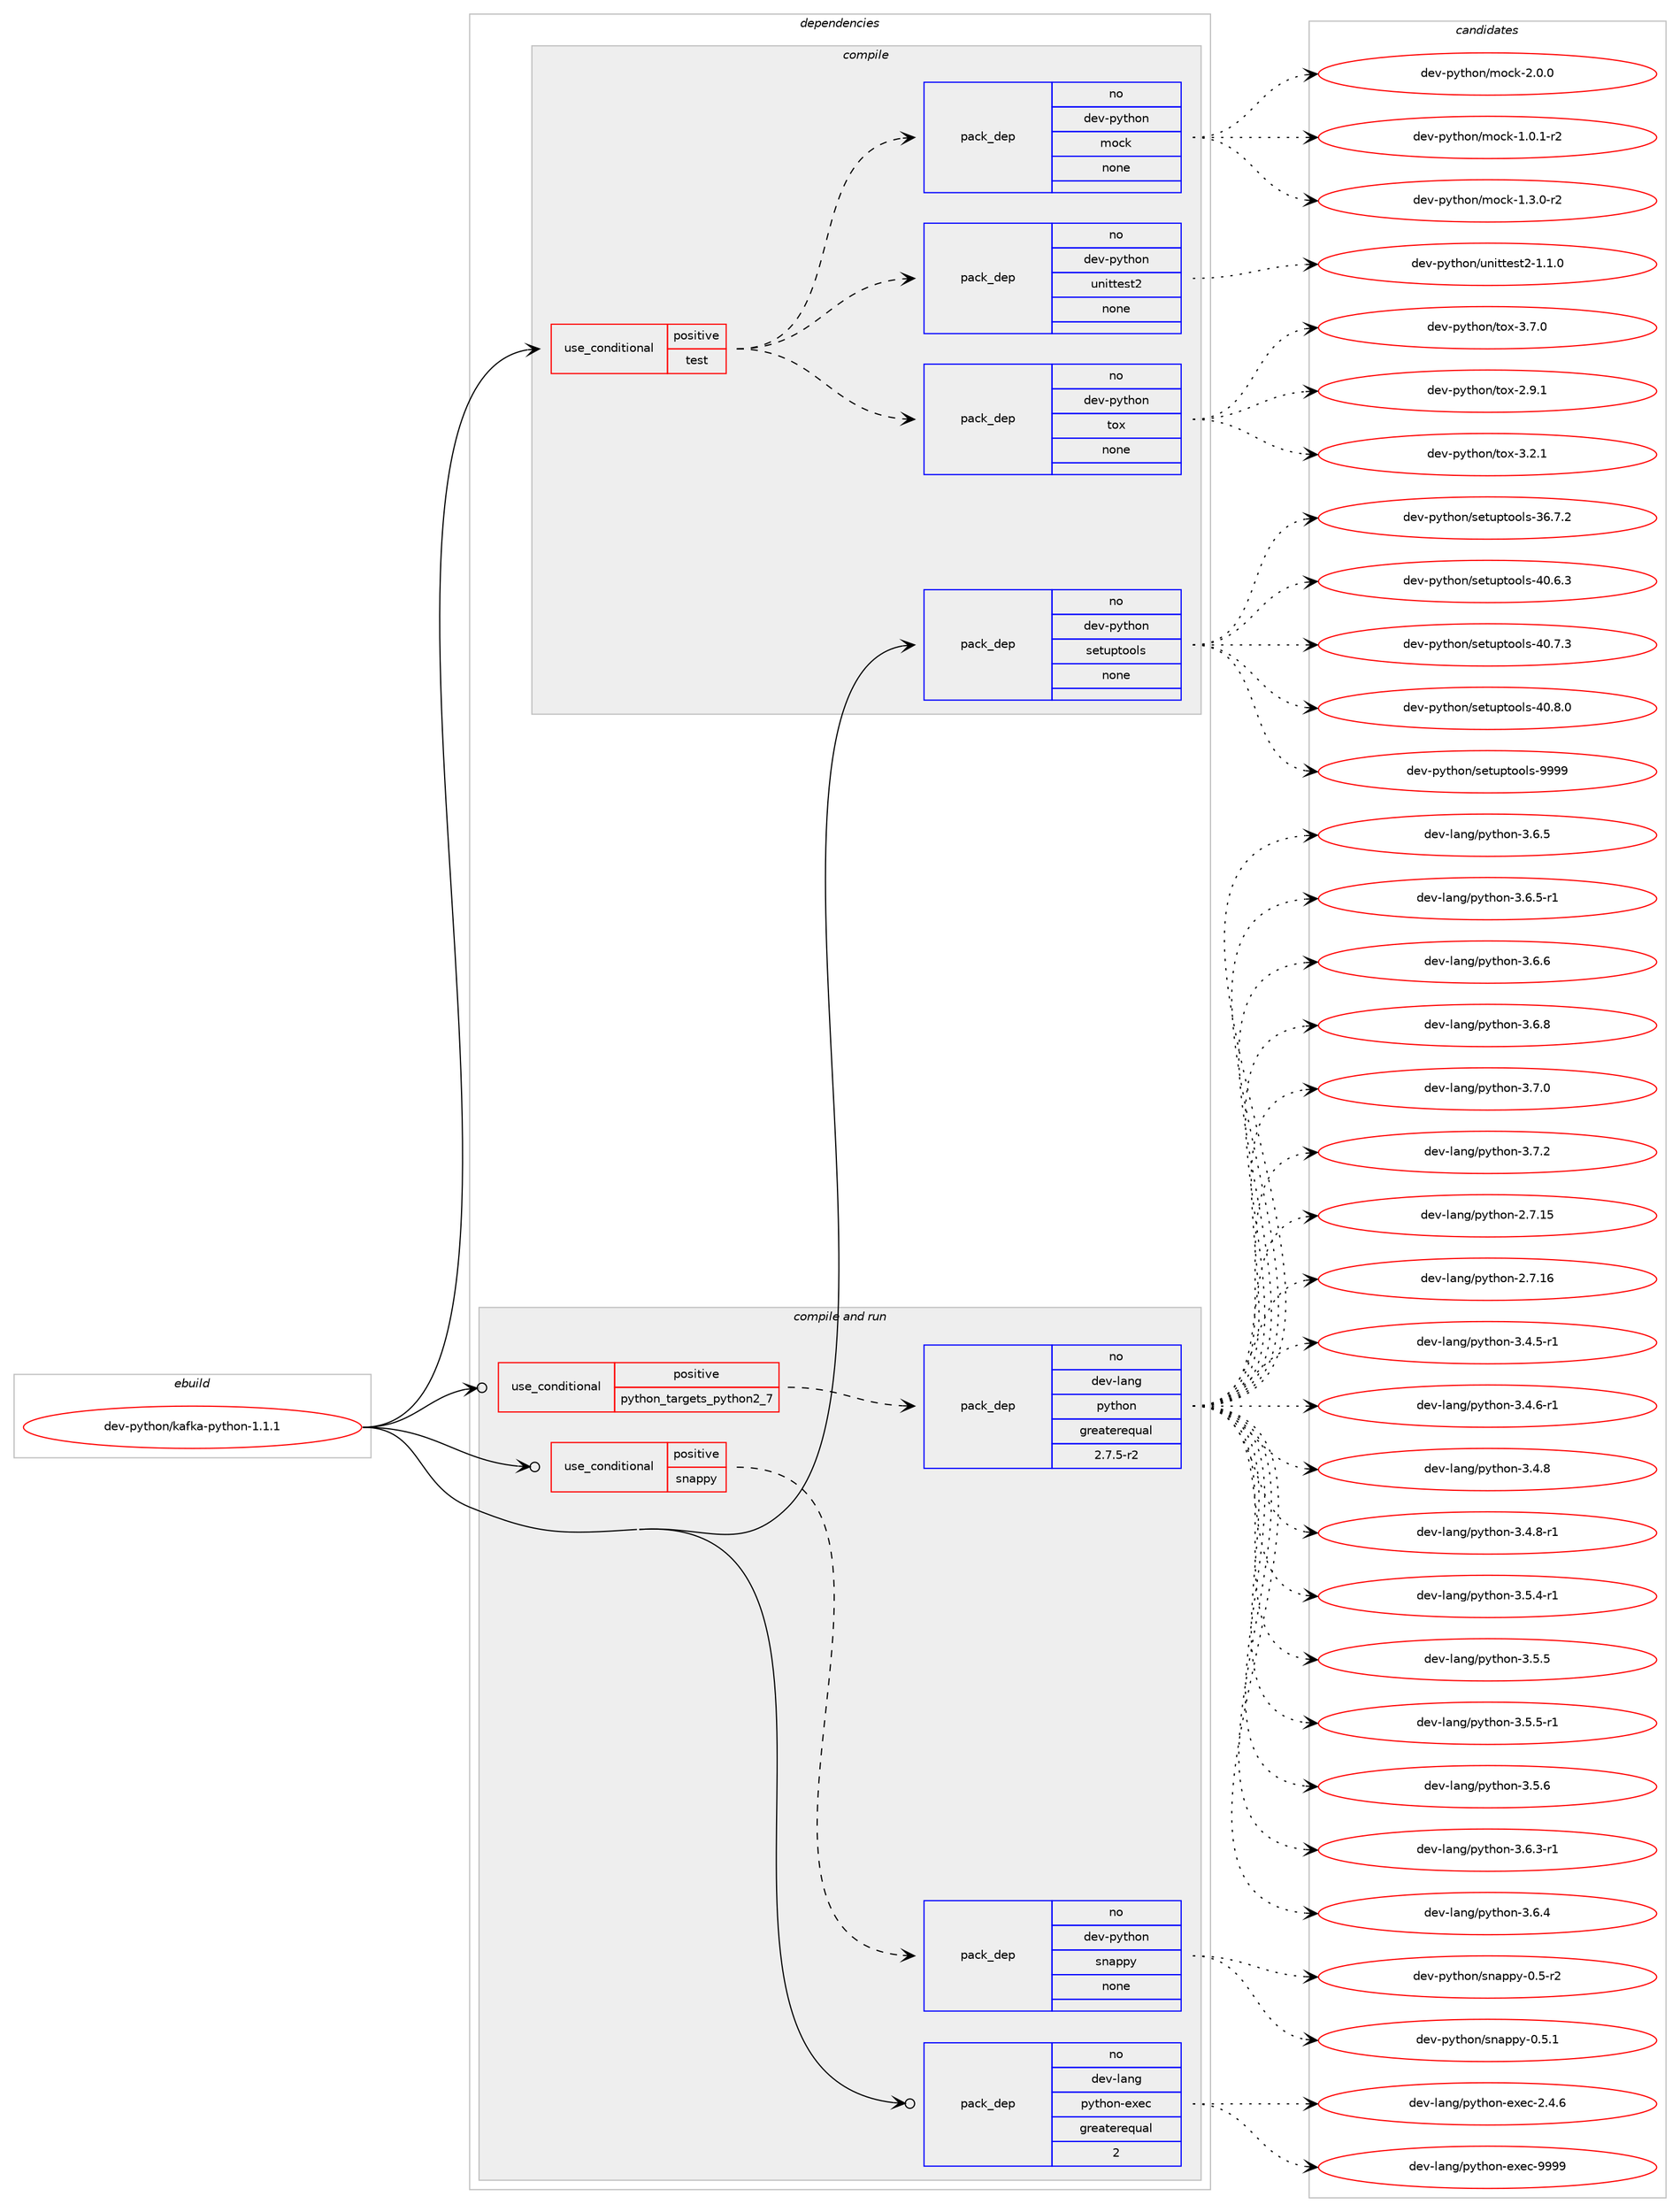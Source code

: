 digraph prolog {

# *************
# Graph options
# *************

newrank=true;
concentrate=true;
compound=true;
graph [rankdir=LR,fontname=Helvetica,fontsize=10,ranksep=1.5];#, ranksep=2.5, nodesep=0.2];
edge  [arrowhead=vee];
node  [fontname=Helvetica,fontsize=10];

# **********
# The ebuild
# **********

subgraph cluster_leftcol {
color=gray;
rank=same;
label=<<i>ebuild</i>>;
id [label="dev-python/kafka-python-1.1.1", color=red, width=4, href="../dev-python/kafka-python-1.1.1.svg"];
}

# ****************
# The dependencies
# ****************

subgraph cluster_midcol {
color=gray;
label=<<i>dependencies</i>>;
subgraph cluster_compile {
fillcolor="#eeeeee";
style=filled;
label=<<i>compile</i>>;
subgraph cond376597 {
dependency1416205 [label=<<TABLE BORDER="0" CELLBORDER="1" CELLSPACING="0" CELLPADDING="4"><TR><TD ROWSPAN="3" CELLPADDING="10">use_conditional</TD></TR><TR><TD>positive</TD></TR><TR><TD>test</TD></TR></TABLE>>, shape=none, color=red];
subgraph pack1016336 {
dependency1416206 [label=<<TABLE BORDER="0" CELLBORDER="1" CELLSPACING="0" CELLPADDING="4" WIDTH="220"><TR><TD ROWSPAN="6" CELLPADDING="30">pack_dep</TD></TR><TR><TD WIDTH="110">no</TD></TR><TR><TD>dev-python</TD></TR><TR><TD>mock</TD></TR><TR><TD>none</TD></TR><TR><TD></TD></TR></TABLE>>, shape=none, color=blue];
}
dependency1416205:e -> dependency1416206:w [weight=20,style="dashed",arrowhead="vee"];
subgraph pack1016337 {
dependency1416207 [label=<<TABLE BORDER="0" CELLBORDER="1" CELLSPACING="0" CELLPADDING="4" WIDTH="220"><TR><TD ROWSPAN="6" CELLPADDING="30">pack_dep</TD></TR><TR><TD WIDTH="110">no</TD></TR><TR><TD>dev-python</TD></TR><TR><TD>tox</TD></TR><TR><TD>none</TD></TR><TR><TD></TD></TR></TABLE>>, shape=none, color=blue];
}
dependency1416205:e -> dependency1416207:w [weight=20,style="dashed",arrowhead="vee"];
subgraph pack1016338 {
dependency1416208 [label=<<TABLE BORDER="0" CELLBORDER="1" CELLSPACING="0" CELLPADDING="4" WIDTH="220"><TR><TD ROWSPAN="6" CELLPADDING="30">pack_dep</TD></TR><TR><TD WIDTH="110">no</TD></TR><TR><TD>dev-python</TD></TR><TR><TD>unittest2</TD></TR><TR><TD>none</TD></TR><TR><TD></TD></TR></TABLE>>, shape=none, color=blue];
}
dependency1416205:e -> dependency1416208:w [weight=20,style="dashed",arrowhead="vee"];
}
id:e -> dependency1416205:w [weight=20,style="solid",arrowhead="vee"];
subgraph pack1016339 {
dependency1416209 [label=<<TABLE BORDER="0" CELLBORDER="1" CELLSPACING="0" CELLPADDING="4" WIDTH="220"><TR><TD ROWSPAN="6" CELLPADDING="30">pack_dep</TD></TR><TR><TD WIDTH="110">no</TD></TR><TR><TD>dev-python</TD></TR><TR><TD>setuptools</TD></TR><TR><TD>none</TD></TR><TR><TD></TD></TR></TABLE>>, shape=none, color=blue];
}
id:e -> dependency1416209:w [weight=20,style="solid",arrowhead="vee"];
}
subgraph cluster_compileandrun {
fillcolor="#eeeeee";
style=filled;
label=<<i>compile and run</i>>;
subgraph cond376598 {
dependency1416210 [label=<<TABLE BORDER="0" CELLBORDER="1" CELLSPACING="0" CELLPADDING="4"><TR><TD ROWSPAN="3" CELLPADDING="10">use_conditional</TD></TR><TR><TD>positive</TD></TR><TR><TD>python_targets_python2_7</TD></TR></TABLE>>, shape=none, color=red];
subgraph pack1016340 {
dependency1416211 [label=<<TABLE BORDER="0" CELLBORDER="1" CELLSPACING="0" CELLPADDING="4" WIDTH="220"><TR><TD ROWSPAN="6" CELLPADDING="30">pack_dep</TD></TR><TR><TD WIDTH="110">no</TD></TR><TR><TD>dev-lang</TD></TR><TR><TD>python</TD></TR><TR><TD>greaterequal</TD></TR><TR><TD>2.7.5-r2</TD></TR></TABLE>>, shape=none, color=blue];
}
dependency1416210:e -> dependency1416211:w [weight=20,style="dashed",arrowhead="vee"];
}
id:e -> dependency1416210:w [weight=20,style="solid",arrowhead="odotvee"];
subgraph cond376599 {
dependency1416212 [label=<<TABLE BORDER="0" CELLBORDER="1" CELLSPACING="0" CELLPADDING="4"><TR><TD ROWSPAN="3" CELLPADDING="10">use_conditional</TD></TR><TR><TD>positive</TD></TR><TR><TD>snappy</TD></TR></TABLE>>, shape=none, color=red];
subgraph pack1016341 {
dependency1416213 [label=<<TABLE BORDER="0" CELLBORDER="1" CELLSPACING="0" CELLPADDING="4" WIDTH="220"><TR><TD ROWSPAN="6" CELLPADDING="30">pack_dep</TD></TR><TR><TD WIDTH="110">no</TD></TR><TR><TD>dev-python</TD></TR><TR><TD>snappy</TD></TR><TR><TD>none</TD></TR><TR><TD></TD></TR></TABLE>>, shape=none, color=blue];
}
dependency1416212:e -> dependency1416213:w [weight=20,style="dashed",arrowhead="vee"];
}
id:e -> dependency1416212:w [weight=20,style="solid",arrowhead="odotvee"];
subgraph pack1016342 {
dependency1416214 [label=<<TABLE BORDER="0" CELLBORDER="1" CELLSPACING="0" CELLPADDING="4" WIDTH="220"><TR><TD ROWSPAN="6" CELLPADDING="30">pack_dep</TD></TR><TR><TD WIDTH="110">no</TD></TR><TR><TD>dev-lang</TD></TR><TR><TD>python-exec</TD></TR><TR><TD>greaterequal</TD></TR><TR><TD>2</TD></TR></TABLE>>, shape=none, color=blue];
}
id:e -> dependency1416214:w [weight=20,style="solid",arrowhead="odotvee"];
}
subgraph cluster_run {
fillcolor="#eeeeee";
style=filled;
label=<<i>run</i>>;
}
}

# **************
# The candidates
# **************

subgraph cluster_choices {
rank=same;
color=gray;
label=<<i>candidates</i>>;

subgraph choice1016336 {
color=black;
nodesep=1;
choice1001011184511212111610411111047109111991074549464846494511450 [label="dev-python/mock-1.0.1-r2", color=red, width=4,href="../dev-python/mock-1.0.1-r2.svg"];
choice1001011184511212111610411111047109111991074549465146484511450 [label="dev-python/mock-1.3.0-r2", color=red, width=4,href="../dev-python/mock-1.3.0-r2.svg"];
choice100101118451121211161041111104710911199107455046484648 [label="dev-python/mock-2.0.0", color=red, width=4,href="../dev-python/mock-2.0.0.svg"];
dependency1416206:e -> choice1001011184511212111610411111047109111991074549464846494511450:w [style=dotted,weight="100"];
dependency1416206:e -> choice1001011184511212111610411111047109111991074549465146484511450:w [style=dotted,weight="100"];
dependency1416206:e -> choice100101118451121211161041111104710911199107455046484648:w [style=dotted,weight="100"];
}
subgraph choice1016337 {
color=black;
nodesep=1;
choice1001011184511212111610411111047116111120455046574649 [label="dev-python/tox-2.9.1", color=red, width=4,href="../dev-python/tox-2.9.1.svg"];
choice1001011184511212111610411111047116111120455146504649 [label="dev-python/tox-3.2.1", color=red, width=4,href="../dev-python/tox-3.2.1.svg"];
choice1001011184511212111610411111047116111120455146554648 [label="dev-python/tox-3.7.0", color=red, width=4,href="../dev-python/tox-3.7.0.svg"];
dependency1416207:e -> choice1001011184511212111610411111047116111120455046574649:w [style=dotted,weight="100"];
dependency1416207:e -> choice1001011184511212111610411111047116111120455146504649:w [style=dotted,weight="100"];
dependency1416207:e -> choice1001011184511212111610411111047116111120455146554648:w [style=dotted,weight="100"];
}
subgraph choice1016338 {
color=black;
nodesep=1;
choice100101118451121211161041111104711711010511611610111511650454946494648 [label="dev-python/unittest2-1.1.0", color=red, width=4,href="../dev-python/unittest2-1.1.0.svg"];
dependency1416208:e -> choice100101118451121211161041111104711711010511611610111511650454946494648:w [style=dotted,weight="100"];
}
subgraph choice1016339 {
color=black;
nodesep=1;
choice100101118451121211161041111104711510111611711211611111110811545515446554650 [label="dev-python/setuptools-36.7.2", color=red, width=4,href="../dev-python/setuptools-36.7.2.svg"];
choice100101118451121211161041111104711510111611711211611111110811545524846544651 [label="dev-python/setuptools-40.6.3", color=red, width=4,href="../dev-python/setuptools-40.6.3.svg"];
choice100101118451121211161041111104711510111611711211611111110811545524846554651 [label="dev-python/setuptools-40.7.3", color=red, width=4,href="../dev-python/setuptools-40.7.3.svg"];
choice100101118451121211161041111104711510111611711211611111110811545524846564648 [label="dev-python/setuptools-40.8.0", color=red, width=4,href="../dev-python/setuptools-40.8.0.svg"];
choice10010111845112121116104111110471151011161171121161111111081154557575757 [label="dev-python/setuptools-9999", color=red, width=4,href="../dev-python/setuptools-9999.svg"];
dependency1416209:e -> choice100101118451121211161041111104711510111611711211611111110811545515446554650:w [style=dotted,weight="100"];
dependency1416209:e -> choice100101118451121211161041111104711510111611711211611111110811545524846544651:w [style=dotted,weight="100"];
dependency1416209:e -> choice100101118451121211161041111104711510111611711211611111110811545524846554651:w [style=dotted,weight="100"];
dependency1416209:e -> choice100101118451121211161041111104711510111611711211611111110811545524846564648:w [style=dotted,weight="100"];
dependency1416209:e -> choice10010111845112121116104111110471151011161171121161111111081154557575757:w [style=dotted,weight="100"];
}
subgraph choice1016340 {
color=black;
nodesep=1;
choice10010111845108971101034711212111610411111045504655464953 [label="dev-lang/python-2.7.15", color=red, width=4,href="../dev-lang/python-2.7.15.svg"];
choice10010111845108971101034711212111610411111045504655464954 [label="dev-lang/python-2.7.16", color=red, width=4,href="../dev-lang/python-2.7.16.svg"];
choice1001011184510897110103471121211161041111104551465246534511449 [label="dev-lang/python-3.4.5-r1", color=red, width=4,href="../dev-lang/python-3.4.5-r1.svg"];
choice1001011184510897110103471121211161041111104551465246544511449 [label="dev-lang/python-3.4.6-r1", color=red, width=4,href="../dev-lang/python-3.4.6-r1.svg"];
choice100101118451089711010347112121116104111110455146524656 [label="dev-lang/python-3.4.8", color=red, width=4,href="../dev-lang/python-3.4.8.svg"];
choice1001011184510897110103471121211161041111104551465246564511449 [label="dev-lang/python-3.4.8-r1", color=red, width=4,href="../dev-lang/python-3.4.8-r1.svg"];
choice1001011184510897110103471121211161041111104551465346524511449 [label="dev-lang/python-3.5.4-r1", color=red, width=4,href="../dev-lang/python-3.5.4-r1.svg"];
choice100101118451089711010347112121116104111110455146534653 [label="dev-lang/python-3.5.5", color=red, width=4,href="../dev-lang/python-3.5.5.svg"];
choice1001011184510897110103471121211161041111104551465346534511449 [label="dev-lang/python-3.5.5-r1", color=red, width=4,href="../dev-lang/python-3.5.5-r1.svg"];
choice100101118451089711010347112121116104111110455146534654 [label="dev-lang/python-3.5.6", color=red, width=4,href="../dev-lang/python-3.5.6.svg"];
choice1001011184510897110103471121211161041111104551465446514511449 [label="dev-lang/python-3.6.3-r1", color=red, width=4,href="../dev-lang/python-3.6.3-r1.svg"];
choice100101118451089711010347112121116104111110455146544652 [label="dev-lang/python-3.6.4", color=red, width=4,href="../dev-lang/python-3.6.4.svg"];
choice100101118451089711010347112121116104111110455146544653 [label="dev-lang/python-3.6.5", color=red, width=4,href="../dev-lang/python-3.6.5.svg"];
choice1001011184510897110103471121211161041111104551465446534511449 [label="dev-lang/python-3.6.5-r1", color=red, width=4,href="../dev-lang/python-3.6.5-r1.svg"];
choice100101118451089711010347112121116104111110455146544654 [label="dev-lang/python-3.6.6", color=red, width=4,href="../dev-lang/python-3.6.6.svg"];
choice100101118451089711010347112121116104111110455146544656 [label="dev-lang/python-3.6.8", color=red, width=4,href="../dev-lang/python-3.6.8.svg"];
choice100101118451089711010347112121116104111110455146554648 [label="dev-lang/python-3.7.0", color=red, width=4,href="../dev-lang/python-3.7.0.svg"];
choice100101118451089711010347112121116104111110455146554650 [label="dev-lang/python-3.7.2", color=red, width=4,href="../dev-lang/python-3.7.2.svg"];
dependency1416211:e -> choice10010111845108971101034711212111610411111045504655464953:w [style=dotted,weight="100"];
dependency1416211:e -> choice10010111845108971101034711212111610411111045504655464954:w [style=dotted,weight="100"];
dependency1416211:e -> choice1001011184510897110103471121211161041111104551465246534511449:w [style=dotted,weight="100"];
dependency1416211:e -> choice1001011184510897110103471121211161041111104551465246544511449:w [style=dotted,weight="100"];
dependency1416211:e -> choice100101118451089711010347112121116104111110455146524656:w [style=dotted,weight="100"];
dependency1416211:e -> choice1001011184510897110103471121211161041111104551465246564511449:w [style=dotted,weight="100"];
dependency1416211:e -> choice1001011184510897110103471121211161041111104551465346524511449:w [style=dotted,weight="100"];
dependency1416211:e -> choice100101118451089711010347112121116104111110455146534653:w [style=dotted,weight="100"];
dependency1416211:e -> choice1001011184510897110103471121211161041111104551465346534511449:w [style=dotted,weight="100"];
dependency1416211:e -> choice100101118451089711010347112121116104111110455146534654:w [style=dotted,weight="100"];
dependency1416211:e -> choice1001011184510897110103471121211161041111104551465446514511449:w [style=dotted,weight="100"];
dependency1416211:e -> choice100101118451089711010347112121116104111110455146544652:w [style=dotted,weight="100"];
dependency1416211:e -> choice100101118451089711010347112121116104111110455146544653:w [style=dotted,weight="100"];
dependency1416211:e -> choice1001011184510897110103471121211161041111104551465446534511449:w [style=dotted,weight="100"];
dependency1416211:e -> choice100101118451089711010347112121116104111110455146544654:w [style=dotted,weight="100"];
dependency1416211:e -> choice100101118451089711010347112121116104111110455146544656:w [style=dotted,weight="100"];
dependency1416211:e -> choice100101118451089711010347112121116104111110455146554648:w [style=dotted,weight="100"];
dependency1416211:e -> choice100101118451089711010347112121116104111110455146554650:w [style=dotted,weight="100"];
}
subgraph choice1016341 {
color=black;
nodesep=1;
choice100101118451121211161041111104711511097112112121454846534511450 [label="dev-python/snappy-0.5-r2", color=red, width=4,href="../dev-python/snappy-0.5-r2.svg"];
choice100101118451121211161041111104711511097112112121454846534649 [label="dev-python/snappy-0.5.1", color=red, width=4,href="../dev-python/snappy-0.5.1.svg"];
dependency1416213:e -> choice100101118451121211161041111104711511097112112121454846534511450:w [style=dotted,weight="100"];
dependency1416213:e -> choice100101118451121211161041111104711511097112112121454846534649:w [style=dotted,weight="100"];
}
subgraph choice1016342 {
color=black;
nodesep=1;
choice1001011184510897110103471121211161041111104510112010199455046524654 [label="dev-lang/python-exec-2.4.6", color=red, width=4,href="../dev-lang/python-exec-2.4.6.svg"];
choice10010111845108971101034711212111610411111045101120101994557575757 [label="dev-lang/python-exec-9999", color=red, width=4,href="../dev-lang/python-exec-9999.svg"];
dependency1416214:e -> choice1001011184510897110103471121211161041111104510112010199455046524654:w [style=dotted,weight="100"];
dependency1416214:e -> choice10010111845108971101034711212111610411111045101120101994557575757:w [style=dotted,weight="100"];
}
}

}
